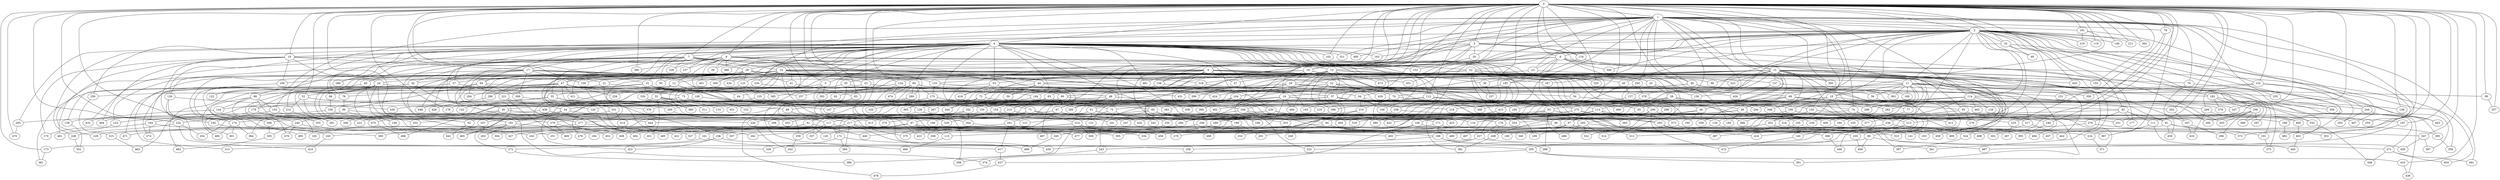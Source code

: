 graph {
0;
1;
2;
3;
4;
5;
6;
7;
8;
9;
10;
11;
12;
13;
14;
15;
16;
17;
18;
19;
20;
21;
22;
23;
24;
25;
26;
27;
28;
29;
30;
31;
32;
33;
34;
35;
36;
37;
38;
39;
40;
41;
42;
43;
44;
45;
46;
47;
48;
49;
50;
51;
52;
53;
54;
55;
56;
57;
58;
59;
60;
61;
62;
63;
64;
65;
66;
67;
68;
69;
70;
71;
72;
73;
74;
75;
76;
77;
78;
79;
80;
81;
82;
83;
84;
85;
86;
87;
88;
89;
90;
91;
92;
93;
94;
95;
96;
97;
98;
99;
100;
101;
102;
103;
104;
105;
106;
107;
108;
109;
110;
111;
112;
113;
114;
115;
116;
117;
118;
119;
120;
121;
122;
123;
124;
125;
126;
127;
128;
129;
130;
131;
132;
133;
134;
135;
136;
137;
138;
139;
140;
141;
142;
143;
144;
145;
146;
147;
148;
149;
150;
151;
152;
153;
154;
155;
156;
157;
158;
159;
160;
161;
162;
163;
164;
165;
166;
167;
168;
169;
170;
171;
172;
173;
174;
175;
176;
177;
178;
179;
180;
181;
182;
183;
184;
185;
186;
187;
188;
189;
190;
191;
192;
193;
194;
195;
196;
197;
198;
199;
200;
201;
202;
203;
204;
205;
206;
207;
208;
209;
210;
211;
212;
213;
214;
215;
216;
217;
218;
219;
220;
221;
222;
223;
224;
225;
226;
227;
228;
229;
230;
231;
232;
233;
234;
235;
236;
237;
238;
239;
240;
241;
242;
243;
244;
245;
246;
247;
248;
249;
250;
251;
252;
253;
254;
255;
256;
257;
258;
259;
260;
261;
262;
263;
264;
265;
266;
267;
268;
269;
270;
271;
272;
273;
274;
275;
276;
277;
278;
279;
280;
281;
282;
283;
284;
285;
286;
287;
288;
289;
290;
291;
292;
293;
294;
295;
296;
297;
298;
299;
300;
301;
302;
303;
304;
305;
306;
307;
308;
309;
310;
311;
312;
313;
314;
315;
316;
317;
318;
319;
320;
321;
322;
323;
324;
325;
326;
327;
328;
329;
330;
331;
332;
333;
334;
335;
336;
337;
338;
339;
340;
341;
342;
343;
344;
345;
346;
347;
348;
349;
350;
351;
352;
353;
354;
355;
356;
357;
358;
359;
360;
361;
362;
363;
364;
365;
366;
367;
368;
369;
370;
371;
372;
373;
374;
375;
376;
377;
378;
379;
380;
381;
382;
383;
384;
385;
386;
387;
388;
389;
390;
391;
392;
393;
394;
395;
396;
397;
398;
399;
400;
401;
402;
403;
404;
405;
406;
407;
408;
409;
410;
411;
412;
413;
414;
415;
416;
417;
418;
419;
420;
421;
422;
423;
424;
425;
426;
427;
428;
429;
430;
431;
432;
433;
434;
435;
436;
437;
438;
439;
440;
441;
442;
443;
444;
445;
446;
447;
448;
449;
450;
451;
452;
453;
454;
455;
456;
457;
458;
459;
460;
461;
462;
463;
464;
465;
466;
467;
468;
469;
470;
471;
472;
473;
474;
475;
476;
477;
478;
479;
480;
481;
482;
483;
484;
485;
486;
487;
488;
489;
490;
491;
492;
493;
494;
495;
496;
497;
498;
499;
0--1;
0--2;
1--2;
0--3;
2--3;
1--4;
0--4;
0--5;
4--5;
2--6;
0--6;
0--7;
3--7;
0--8;
4--8;
7--9;
3--9;
4--10;
0--10;
9--11;
2--11;
9--12;
8--12;
4--13;
6--13;
7--14;
3--14;
0--15;
1--15;
11--16;
0--16;
4--17;
10--17;
11--18;
2--18;
0--19;
6--19;
3--20;
1--20;
4--21;
0--21;
2--22;
8--22;
6--23;
1--23;
14--24;
10--24;
22--25;
13--25;
4--26;
25--26;
14--27;
7--27;
7--28;
4--28;
22--29;
19--29;
14--30;
16--30;
4--31;
0--31;
2--32;
0--32;
14--33;
12--33;
16--34;
19--34;
15--35;
0--35;
15--36;
7--36;
0--37;
28--37;
19--38;
15--38;
8--39;
4--39;
14--40;
7--40;
28--41;
8--41;
4--42;
28--42;
0--43;
17--43;
8--44;
13--44;
2--45;
17--45;
26--46;
1--46;
7--47;
14--47;
32--48;
24--48;
0--49;
1--49;
14--50;
7--50;
0--51;
43--51;
28--52;
13--52;
4--53;
9--53;
9--54;
29--54;
7--55;
29--55;
52--56;
11--56;
22--57;
9--57;
11--58;
0--58;
44--59;
22--59;
28--60;
4--60;
16--61;
0--61;
13--62;
29--62;
41--63;
0--63;
23--64;
31--64;
16--65;
18--65;
4--66;
35--66;
48--67;
9--67;
0--68;
43--68;
28--69;
4--69;
15--70;
52--70;
59--71;
2--71;
44--72;
9--72;
13--73;
47--73;
26--74;
0--74;
70--75;
31--75;
4--76;
47--76;
3--77;
68--77;
0--78;
1--78;
14--79;
1--79;
15--80;
47--80;
61--81;
15--81;
2--82;
33--82;
52--83;
4--83;
4--84;
61--84;
69--85;
51--85;
46--86;
22--86;
71--87;
63--87;
49--88;
87--88;
19--89;
73--89;
2--90;
32--90;
44--91;
82--91;
0--92;
67--92;
15--93;
9--93;
35--94;
4--94;
6--95;
16--95;
4--96;
24--96;
22--97;
65--97;
4--98;
15--98;
76--99;
69--99;
94--100;
4--100;
15--101;
91--101;
0--102;
4--102;
2--103;
96--103;
7--104;
49--104;
77--105;
16--105;
86--106;
28--106;
30--107;
38--107;
21--108;
47--108;
13--109;
10--109;
33--110;
4--110;
82--111;
0--111;
4--112;
0--112;
48--113;
2--113;
2--114;
1--114;
97--115;
87--115;
113--116;
83--116;
113--117;
35--117;
0--118;
3--118;
0--119;
2--119;
68--120;
8--120;
83--121;
85--121;
31--122;
24--122;
34--123;
28--123;
19--124;
0--124;
14--125;
28--125;
7--126;
4--126;
45--127;
1--127;
31--128;
16--128;
18--129;
114--129;
26--130;
1--130;
61--131;
13--131;
2--132;
0--132;
13--133;
7--133;
6--134;
130--134;
125--135;
8--135;
1--136;
25--136;
22--137;
15--137;
114--138;
0--138;
46--139;
40--139;
18--140;
105--140;
86--141;
13--141;
69--142;
135--142;
28--143;
112--143;
83--144;
96--144;
81--145;
87--145;
0--146;
2--146;
72--147;
12--147;
2--148;
38--148;
27--149;
99--149;
5--150;
26--150;
52--151;
132--151;
73--152;
33--152;
20--153;
4--153;
80--154;
4--154;
0--155;
15--155;
15--156;
17--156;
1--157;
8--157;
1--158;
9--158;
66--159;
108--159;
114--160;
38--160;
84--161;
156--161;
114--162;
112--162;
3--163;
4--163;
82--164;
24--164;
96--165;
107--165;
18--166;
14--166;
68--167;
0--167;
11--168;
49--168;
128--169;
2--169;
10--170;
164--170;
61--171;
1--171;
83--172;
117--172;
88--173;
0--173;
0--174;
30--174;
60--175;
133--175;
100--176;
74--176;
82--177;
2--177;
48--178;
0--178;
73--179;
31--179;
18--180;
84--180;
40--181;
34--181;
2--182;
11--182;
4--183;
38--183;
28--184;
171--184;
6--185;
15--185;
83--186;
171--186;
1--187;
28--187;
1--188;
85--188;
14--189;
97--189;
46--190;
19--190;
0--191;
1--191;
10--192;
99--192;
97--193;
13--193;
29--194;
31--194;
9--195;
26--195;
154--196;
14--196;
166--197;
0--197;
2--198;
182--198;
0--199;
150--199;
55--200;
37--200;
33--201;
81--201;
70--202;
0--202;
52--203;
128--203;
47--204;
17--204;
38--205;
106--205;
194--206;
16--206;
202--207;
8--207;
68--208;
176--208;
124--209;
16--209;
70--210;
94--210;
0--211;
2--211;
51--212;
42--212;
15--213;
209--213;
75--214;
71--214;
133--215;
83--215;
83--216;
0--216;
154--217;
89--217;
0--218;
73--218;
2--219;
191--219;
158--220;
104--220;
27--221;
60--221;
31--222;
30--222;
15--223;
4--223;
1--224;
97--224;
215--225;
78--225;
42--226;
38--226;
176--227;
93--227;
1--228;
47--228;
10--229;
84--229;
148--230;
29--230;
209--231;
0--231;
0--232;
103--232;
206--233;
227--233;
1--234;
14--234;
95--235;
54--235;
15--236;
74--236;
22--237;
36--237;
112--238;
37--238;
238--239;
32--239;
1--240;
128--240;
128--241;
85--241;
67--242;
240--242;
186--243;
49--243;
68--244;
2--244;
164--245;
162--245;
71--246;
0--246;
206--247;
67--247;
232--248;
4--248;
13--249;
203--249;
28--250;
1--250;
24--251;
214--251;
11--252;
166--252;
199--253;
185--253;
175--254;
232--254;
0--255;
38--255;
60--256;
4--256;
31--257;
158--257;
28--258;
227--258;
60--259;
117--259;
29--260;
198--260;
215--261;
234--261;
134--262;
8--262;
181--263;
33--263;
162--264;
99--264;
209--265;
113--265;
113--266;
14--266;
16--267;
17--267;
200--268;
150--268;
16--269;
132--269;
34--270;
162--270;
88--271;
72--271;
181--272;
106--272;
15--273;
101--273;
164--274;
21--274;
175--275;
37--275;
82--276;
113--276;
24--277;
162--277;
114--278;
95--278;
130--279;
214--279;
166--280;
238--280;
179--281;
212--281;
13--282;
18--282;
114--283;
85--283;
19--284;
198--284;
48--285;
4--285;
17--286;
7--286;
225--287;
112--287;
93--288;
186--288;
60--289;
14--289;
31--290;
9--290;
148--291;
199--291;
85--292;
80--292;
159--293;
4--293;
18--294;
37--294;
91--295;
26--295;
198--296;
207--296;
198--297;
13--297;
26--298;
11--298;
14--299;
112--299;
1--300;
15--300;
174--301;
179--301;
84--302;
0--302;
132--303;
244--303;
217--304;
109--304;
240--305;
266--305;
6--306;
2--306;
283--307;
24--307;
26--308;
87--308;
214--309;
275--309;
23--310;
214--310;
33--311;
14--311;
105--312;
220--312;
47--313;
161--313;
250--314;
283--314;
256--315;
91--315;
11--316;
67--316;
11--317;
74--317;
17--318;
13--318;
209--319;
4--319;
124--320;
194--320;
1--321;
4--321;
283--322;
299--322;
106--323;
125--323;
252--324;
137--324;
0--325;
19--325;
31--326;
124--326;
87--327;
120--327;
7--328;
8--328;
71--329;
289--329;
2--330;
275--330;
47--331;
221--331;
38--332;
182--332;
29--333;
103--333;
16--334;
214--334;
60--335;
1--335;
38--336;
210--336;
61--337;
117--337;
104--338;
9--338;
172--339;
126--339;
236--340;
277--340;
118--341;
186--341;
11--342;
85--342;
226--343;
259--343;
72--344;
37--344;
185--345;
117--345;
331--346;
96--346;
236--347;
0--347;
332--348;
271--348;
94--349;
191--349;
295--350;
32--350;
0--351;
9--351;
248--352;
139--352;
1--353;
276--353;
154--354;
2--354;
28--355;
179--355;
2--356;
335--356;
58--357;
0--357;
0--358;
11--358;
46--359;
15--359;
4--360;
28--360;
47--361;
173--361;
2--362;
0--362;
49--363;
11--363;
174--364;
16--364;
60--365;
80--365;
29--366;
130--366;
347--367;
79--367;
213--368;
217--368;
69--369;
17--369;
159--370;
289--370;
95--371;
224--371;
316--372;
1--372;
275--373;
93--373;
205--374;
17--374;
30--375;
280--375;
52--376;
369--376;
198--377;
15--377;
2--378;
250--378;
182--379;
14--379;
4--380;
326--380;
4--381;
208--381;
135--382;
1--382;
0--383;
81--383;
4--384;
104--384;
60--385;
31--385;
272--386;
214--386;
324--387;
171--387;
8--388;
4--388;
13--389;
209--389;
0--390;
8--390;
205--391;
113--391;
5--392;
53--392;
373--393;
246--393;
172--394;
217--394;
261--395;
93--395;
114--396;
13--396;
283--397;
111--397;
318--398;
243--398;
52--399;
14--399;
275--400;
269--400;
13--401;
8--401;
118--402;
55--402;
3--403;
400--403;
2--404;
85--404;
277--405;
192--405;
2--406;
275--406;
84--407;
26--407;
214--408;
12--408;
230--409;
88--409;
245--410;
232--410;
47--411;
28--411;
56--412;
130--412;
0--413;
30--413;
13--414;
331--414;
127--415;
45--415;
108--416;
377--416;
261--417;
161--417;
53--418;
44--418;
0--419;
205--419;
220--420;
75--420;
369--421;
336--421;
154--422;
6--422;
280--423;
14--423;
11--424;
10--424;
220--425;
218--425;
4--426;
137--426;
126--427;
261--427;
17--428;
55--428;
52--429;
185--429;
126--430;
378--430;
49--431;
60--431;
144--432;
8--432;
269--433;
207--433;
28--434;
4--434;
0--435;
13--435;
378--436;
419--436;
148--437;
417--437;
33--438;
5--438;
172--439;
15--439;
329--440;
81--440;
83--441;
92--441;
22--442;
317--442;
132--443;
244--443;
8--444;
93--444;
111--445;
403--445;
38--446;
368--446;
191--447;
113--447;
28--448;
290--448;
15--449;
112--449;
79--450;
91--450;
21--451;
62--451;
415--452;
370--452;
198--453;
4--453;
271--454;
6--454;
154--455;
411--455;
206--456;
347--456;
105--457;
15--457;
43--458;
252--458;
276--459;
318--459;
68--460;
187--460;
28--461;
123--461;
55--462;
315--462;
127--463;
114--463;
438--464;
10--464;
181--465;
14--465;
115--466;
5--466;
330--467;
53--467;
345--468;
217--468;
370--469;
221--469;
293--470;
0--470;
181--471;
28--471;
140--472;
209--472;
3--473;
13--473;
124--474;
60--474;
215--475;
51--475;
96--476;
240--476;
264--477;
210--477;
217--478;
47--478;
112--479;
437--479;
234--480;
174--480;
9--481;
4--481;
11--482;
169--482;
12--483;
305--483;
16--484;
13--484;
97--485;
181--485;
93--486;
283--486;
227--487;
197--487;
199--488;
396--488;
85--489;
316--489;
198--490;
13--490;
1--491;
271--491;
284--492;
438--492;
336--493;
373--493;
134--494;
13--494;
4--495;
2--495;
475--496;
104--496;
292--497;
160--497;
292--498;
78--498;
292--499;
317--499;
}
